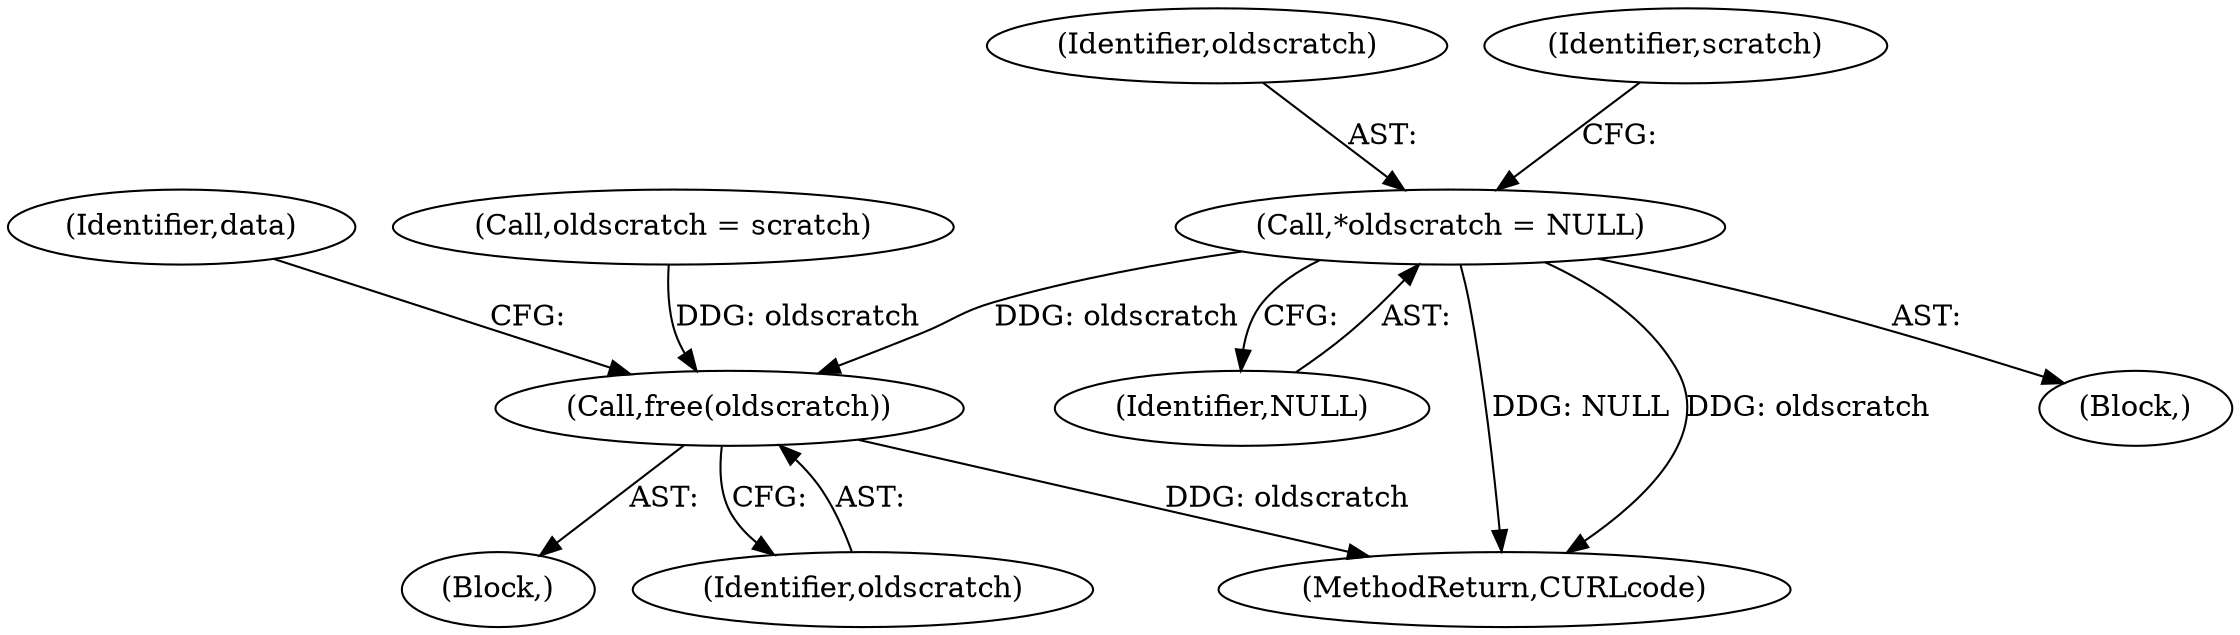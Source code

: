 digraph "0_curl_ba1dbd78e5f1ed67c1b8d37ac89d90e5e330b628@pointer" {
"1000149" [label="(Call,*oldscratch = NULL)"];
"1000403" [label="(Call,free(oldscratch))"];
"1000388" [label="(Block,)"];
"1000404" [label="(Identifier,oldscratch)"];
"1000408" [label="(Identifier,data)"];
"1000150" [label="(Identifier,oldscratch)"];
"1000149" [label="(Call,*oldscratch = NULL)"];
"1000151" [label="(Identifier,NULL)"];
"1000156" [label="(Identifier,scratch)"];
"1000403" [label="(Call,free(oldscratch))"];
"1000163" [label="(Call,oldscratch = scratch)"];
"1000417" [label="(MethodReturn,CURLcode)"];
"1000119" [label="(Block,)"];
"1000149" -> "1000119"  [label="AST: "];
"1000149" -> "1000151"  [label="CFG: "];
"1000150" -> "1000149"  [label="AST: "];
"1000151" -> "1000149"  [label="AST: "];
"1000156" -> "1000149"  [label="CFG: "];
"1000149" -> "1000417"  [label="DDG: NULL"];
"1000149" -> "1000417"  [label="DDG: oldscratch"];
"1000149" -> "1000403"  [label="DDG: oldscratch"];
"1000403" -> "1000388"  [label="AST: "];
"1000403" -> "1000404"  [label="CFG: "];
"1000404" -> "1000403"  [label="AST: "];
"1000408" -> "1000403"  [label="CFG: "];
"1000403" -> "1000417"  [label="DDG: oldscratch"];
"1000163" -> "1000403"  [label="DDG: oldscratch"];
}
